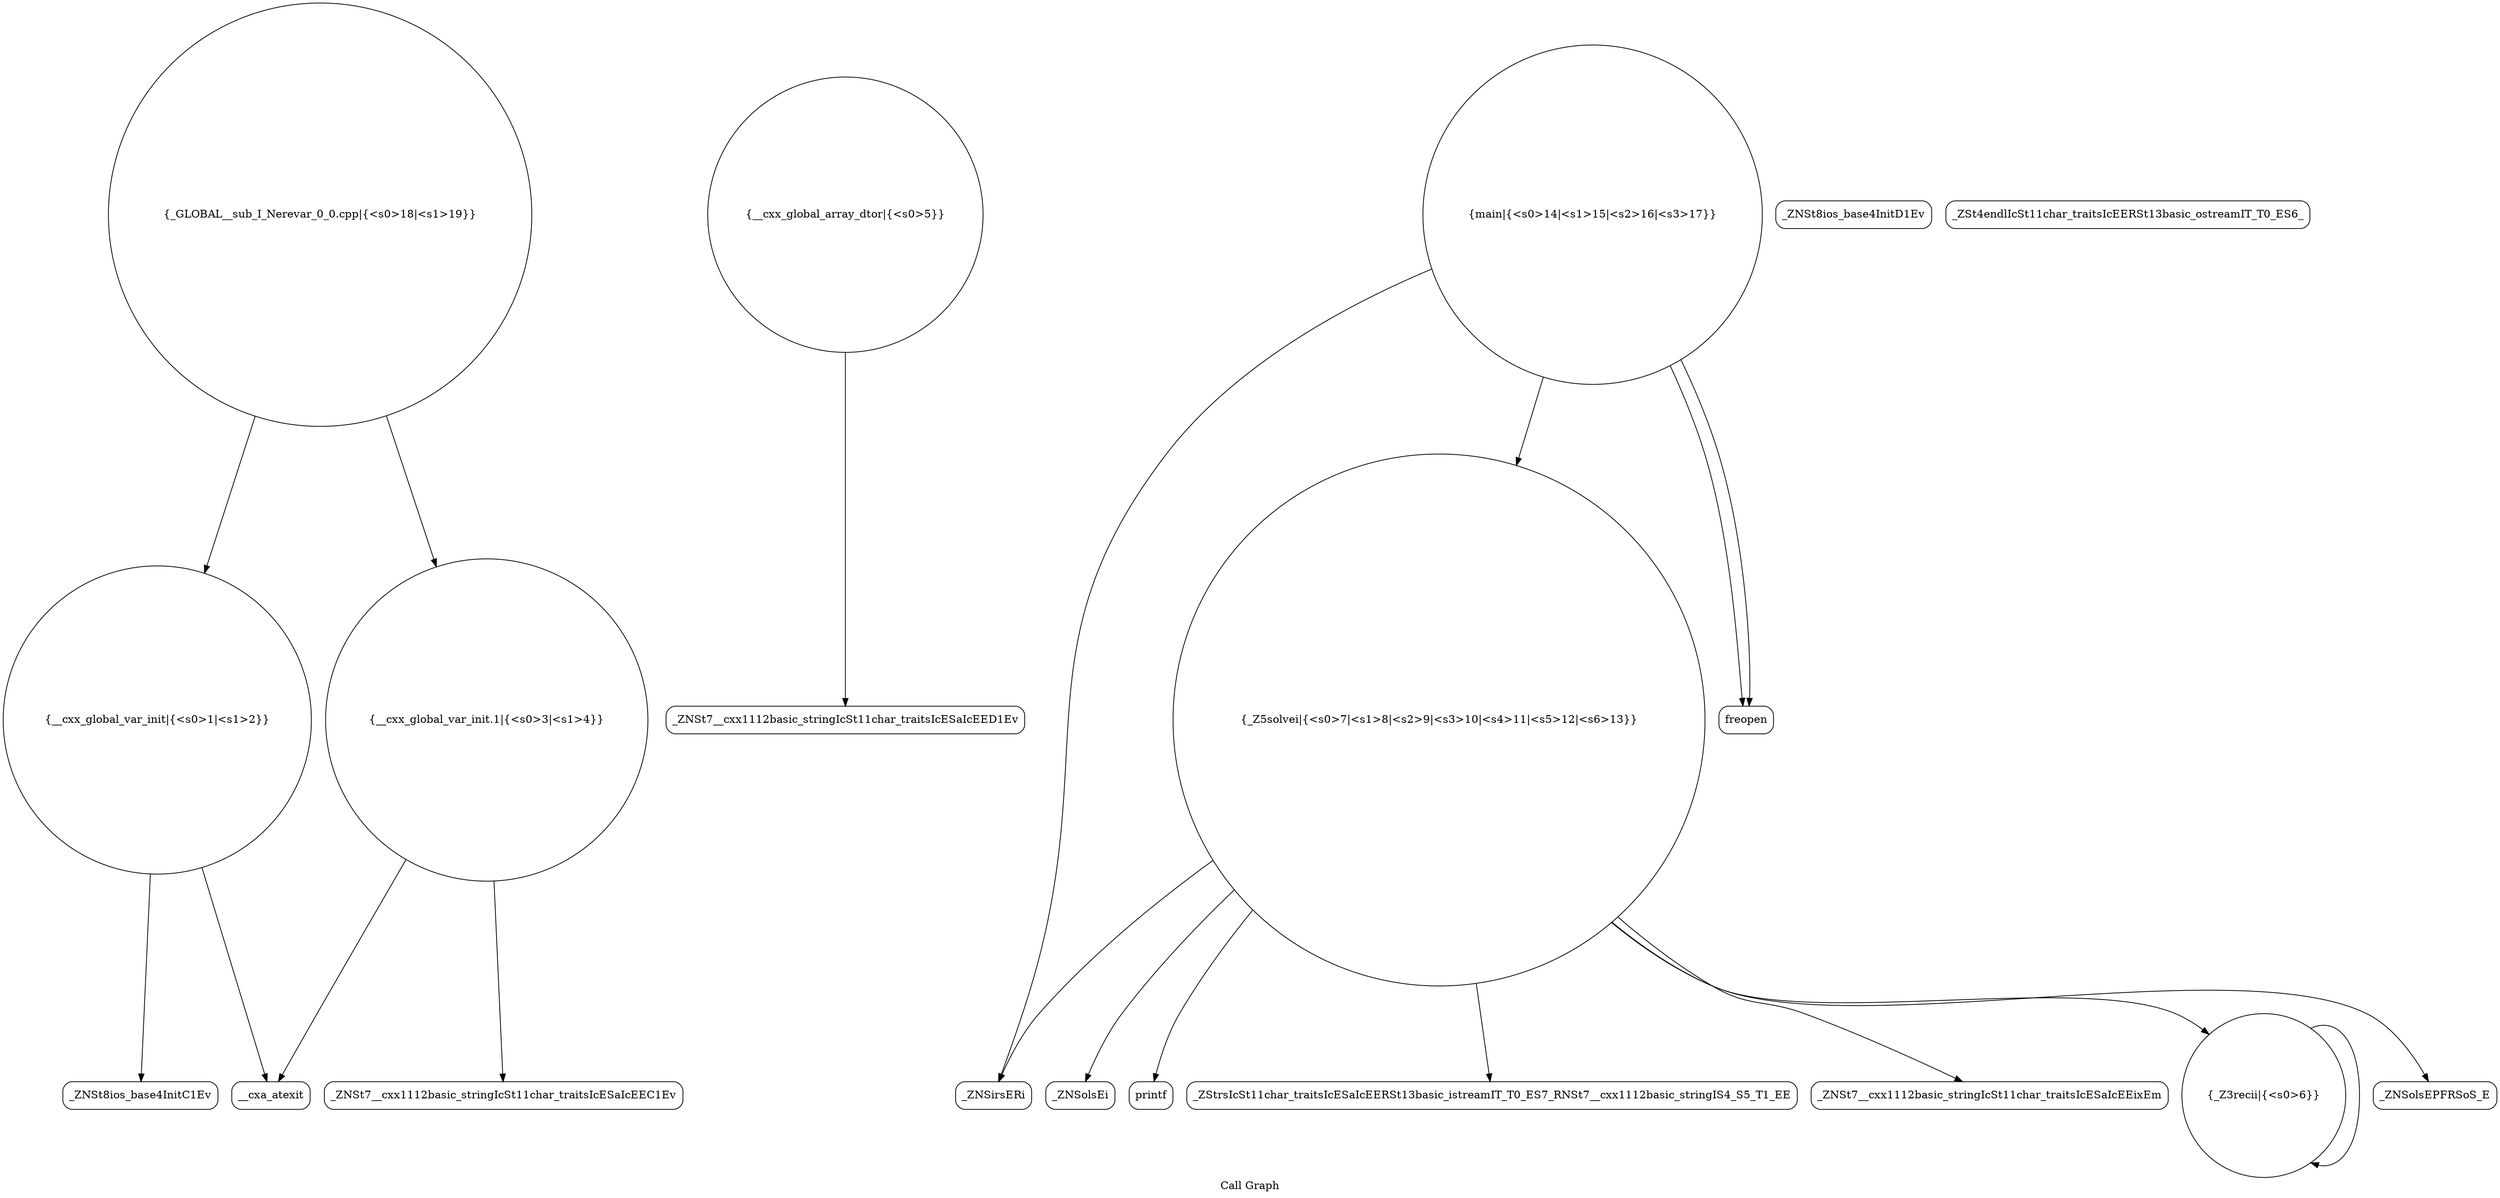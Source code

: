 digraph "Call Graph" {
	label="Call Graph";

	Node0x55e86bcc63d0 [shape=record,shape=circle,label="{__cxx_global_var_init|{<s0>1|<s1>2}}"];
	Node0x55e86bcc63d0:s0 -> Node0x55e86bcc6860[color=black];
	Node0x55e86bcc63d0:s1 -> Node0x55e86bcc6960[color=black];
	Node0x55e86bcc6b60 [shape=record,shape=Mrecord,label="{_ZNSt7__cxx1112basic_stringIcSt11char_traitsIcESaIcEED1Ev}"];
	Node0x55e86bcc6ee0 [shape=record,shape=Mrecord,label="{_ZNSolsEi}"];
	Node0x55e86bcc68e0 [shape=record,shape=Mrecord,label="{_ZNSt8ios_base4InitD1Ev}"];
	Node0x55e86bcc6c60 [shape=record,shape=circle,label="{_Z5solvei|{<s0>7|<s1>8|<s2>9|<s3>10|<s4>11|<s5>12|<s6>13}}"];
	Node0x55e86bcc6c60:s0 -> Node0x55e86bcc6ce0[color=black];
	Node0x55e86bcc6c60:s1 -> Node0x55e86bcc6d60[color=black];
	Node0x55e86bcc6c60:s2 -> Node0x55e86bcc6de0[color=black];
	Node0x55e86bcc6c60:s3 -> Node0x55e86bcc6e60[color=black];
	Node0x55e86bcc6c60:s4 -> Node0x55e86bcc6be0[color=black];
	Node0x55e86bcc6c60:s5 -> Node0x55e86bcc6ee0[color=black];
	Node0x55e86bcc6c60:s6 -> Node0x55e86bcc6f60[color=black];
	Node0x55e86bcc6fe0 [shape=record,shape=Mrecord,label="{_ZSt4endlIcSt11char_traitsIcEERSt13basic_ostreamIT_T0_ES6_}"];
	Node0x55e86bcc69e0 [shape=record,shape=circle,label="{__cxx_global_var_init.1|{<s0>3|<s1>4}}"];
	Node0x55e86bcc69e0:s0 -> Node0x55e86bcc6a60[color=black];
	Node0x55e86bcc69e0:s1 -> Node0x55e86bcc6960[color=black];
	Node0x55e86bcc6d60 [shape=record,shape=Mrecord,label="{_ZNSirsERi}"];
	Node0x55e86bcc70e0 [shape=record,shape=Mrecord,label="{freopen}"];
	Node0x55e86bcc6ae0 [shape=record,shape=circle,label="{__cxx_global_array_dtor|{<s0>5}}"];
	Node0x55e86bcc6ae0:s0 -> Node0x55e86bcc6b60[color=black];
	Node0x55e86bcc6e60 [shape=record,shape=Mrecord,label="{_ZNSt7__cxx1112basic_stringIcSt11char_traitsIcESaIcEEixEm}"];
	Node0x55e86bcc6860 [shape=record,shape=Mrecord,label="{_ZNSt8ios_base4InitC1Ev}"];
	Node0x55e86bcc6be0 [shape=record,shape=circle,label="{_Z3recii|{<s0>6}}"];
	Node0x55e86bcc6be0:s0 -> Node0x55e86bcc6be0[color=black];
	Node0x55e86bcc6f60 [shape=record,shape=Mrecord,label="{_ZNSolsEPFRSoS_E}"];
	Node0x55e86bcc6960 [shape=record,shape=Mrecord,label="{__cxa_atexit}"];
	Node0x55e86bcc6ce0 [shape=record,shape=Mrecord,label="{printf}"];
	Node0x55e86bcc7060 [shape=record,shape=circle,label="{main|{<s0>14|<s1>15|<s2>16|<s3>17}}"];
	Node0x55e86bcc7060:s0 -> Node0x55e86bcc70e0[color=black];
	Node0x55e86bcc7060:s1 -> Node0x55e86bcc70e0[color=black];
	Node0x55e86bcc7060:s2 -> Node0x55e86bcc6d60[color=black];
	Node0x55e86bcc7060:s3 -> Node0x55e86bcc6c60[color=black];
	Node0x55e86bcc6a60 [shape=record,shape=Mrecord,label="{_ZNSt7__cxx1112basic_stringIcSt11char_traitsIcESaIcEEC1Ev}"];
	Node0x55e86bcc6de0 [shape=record,shape=Mrecord,label="{_ZStrsIcSt11char_traitsIcESaIcEERSt13basic_istreamIT_T0_ES7_RNSt7__cxx1112basic_stringIS4_S5_T1_EE}"];
	Node0x55e86bcc7160 [shape=record,shape=circle,label="{_GLOBAL__sub_I_Nerevar_0_0.cpp|{<s0>18|<s1>19}}"];
	Node0x55e86bcc7160:s0 -> Node0x55e86bcc63d0[color=black];
	Node0x55e86bcc7160:s1 -> Node0x55e86bcc69e0[color=black];
}
